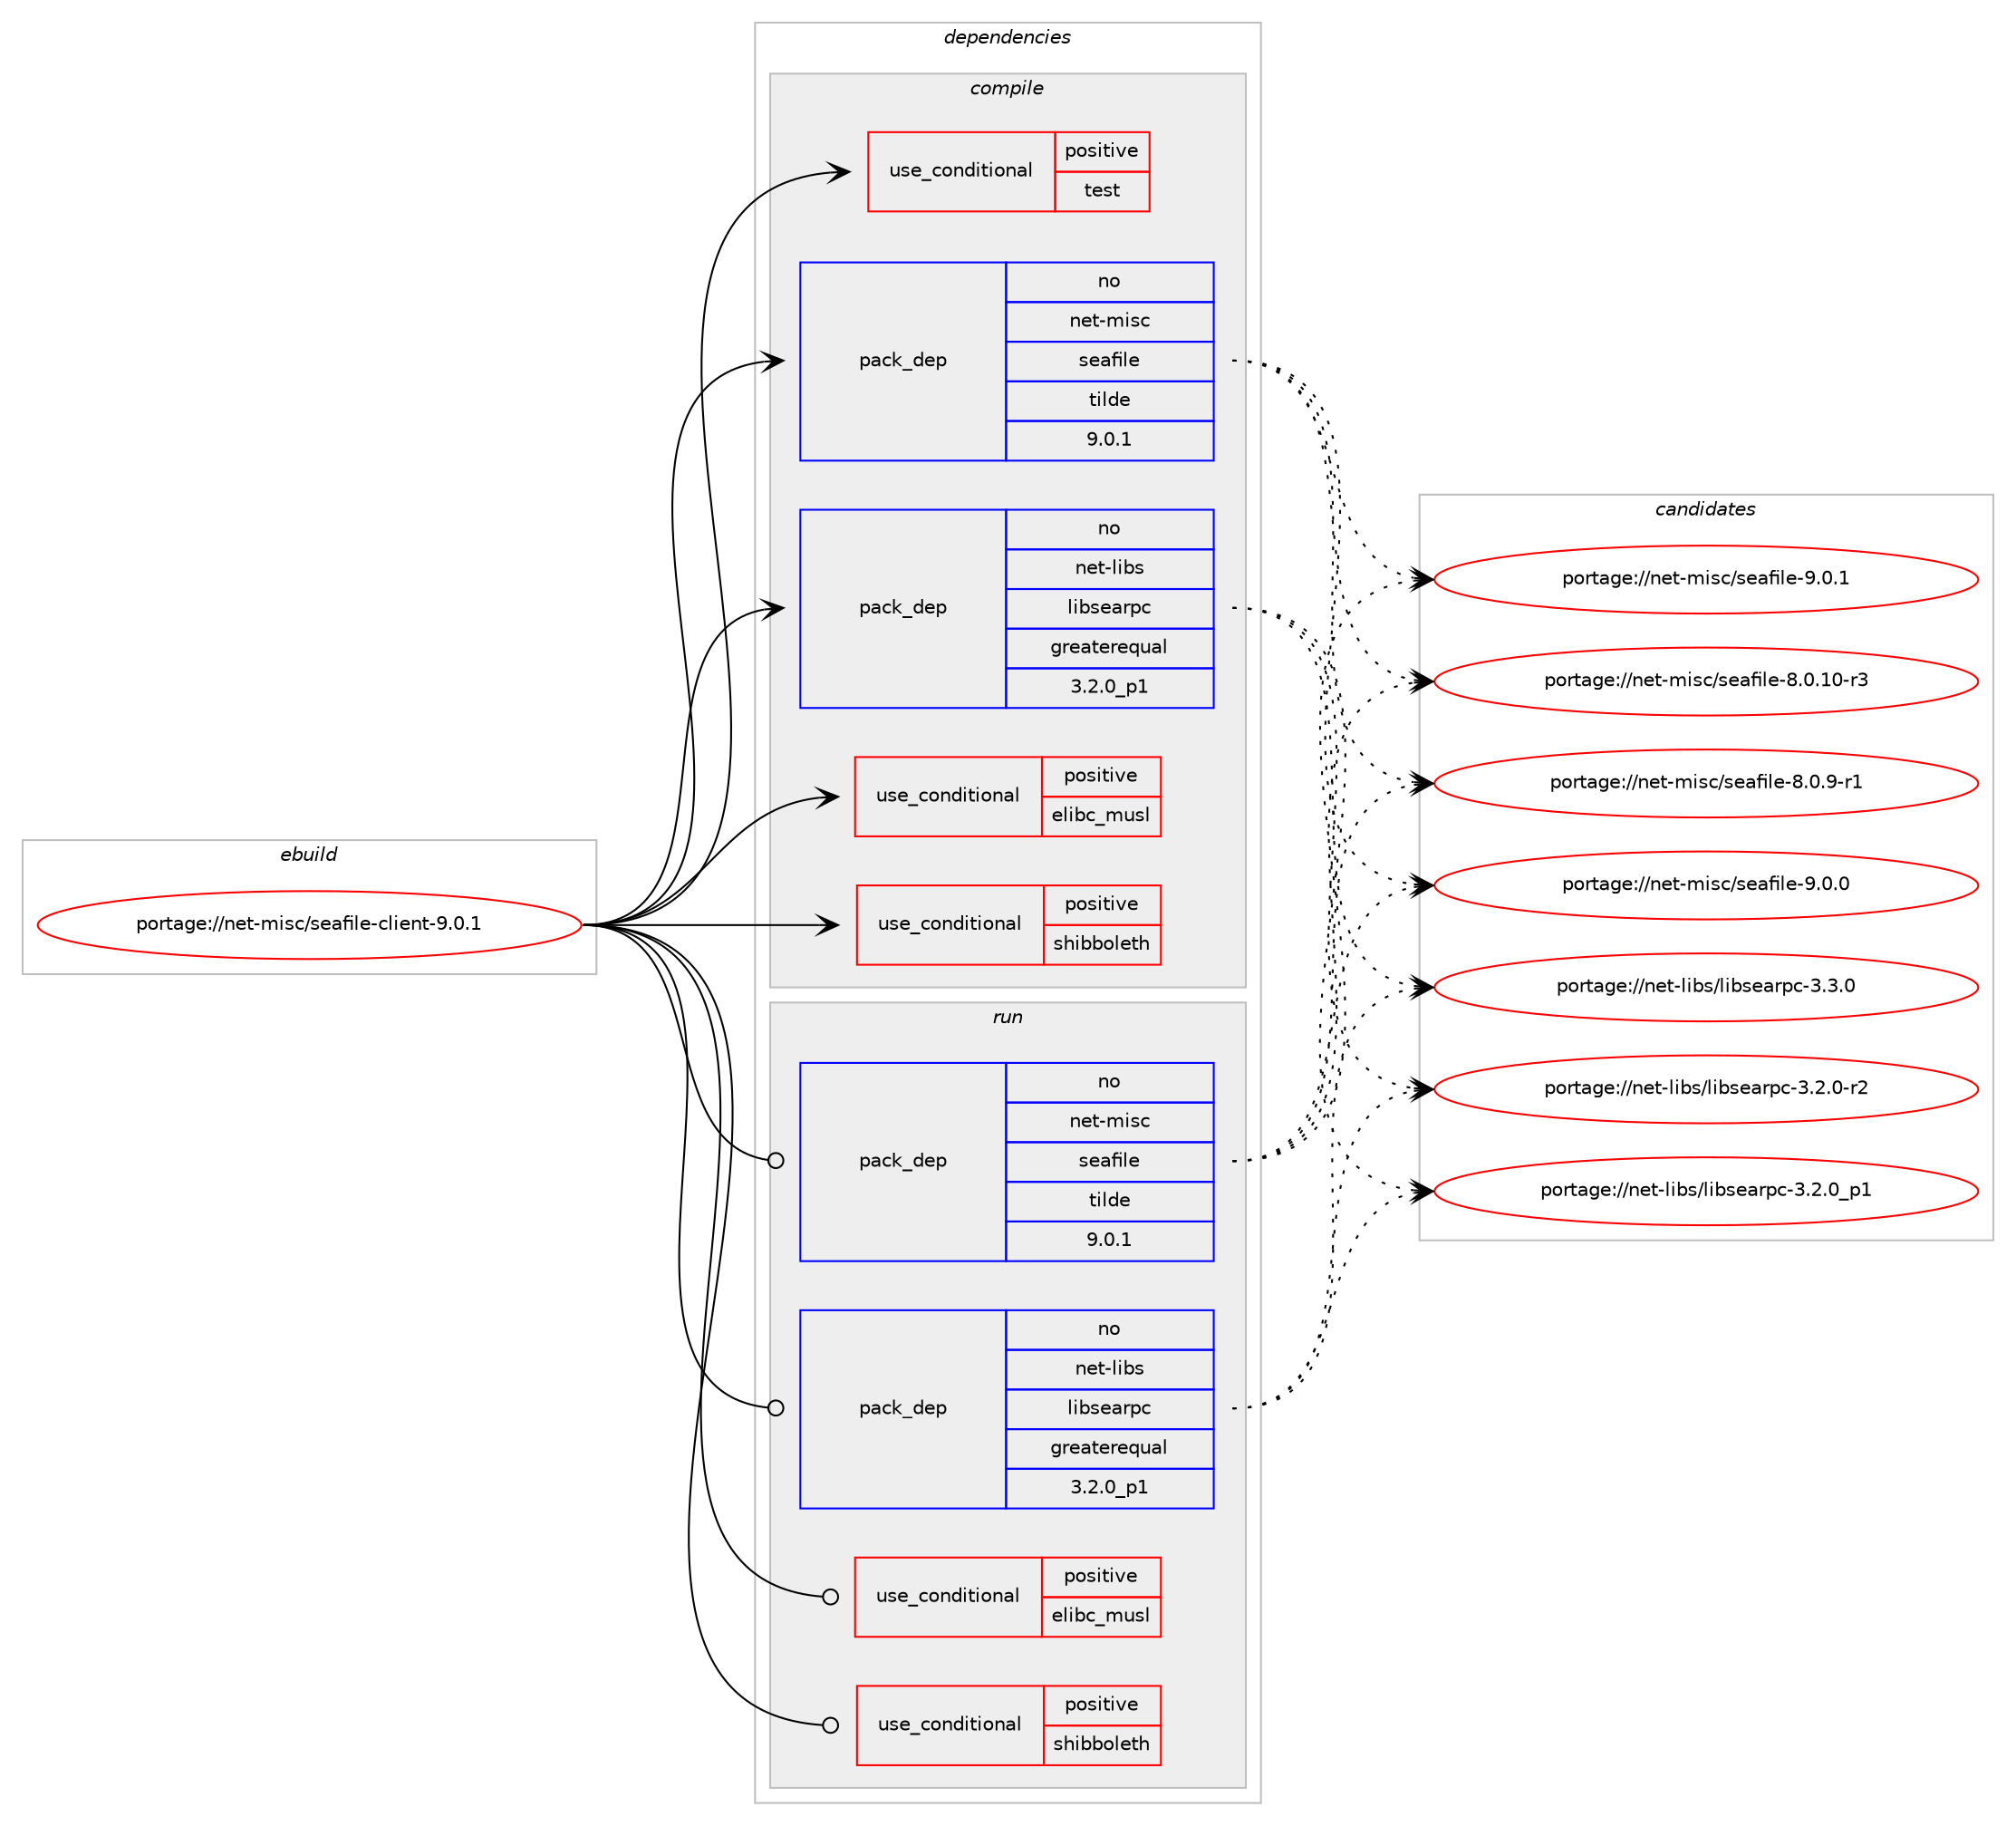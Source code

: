 digraph prolog {

# *************
# Graph options
# *************

newrank=true;
concentrate=true;
compound=true;
graph [rankdir=LR,fontname=Helvetica,fontsize=10,ranksep=1.5];#, ranksep=2.5, nodesep=0.2];
edge  [arrowhead=vee];
node  [fontname=Helvetica,fontsize=10];

# **********
# The ebuild
# **********

subgraph cluster_leftcol {
color=gray;
rank=same;
label=<<i>ebuild</i>>;
id [label="portage://net-misc/seafile-client-9.0.1", color=red, width=4, href="../net-misc/seafile-client-9.0.1.svg"];
}

# ****************
# The dependencies
# ****************

subgraph cluster_midcol {
color=gray;
label=<<i>dependencies</i>>;
subgraph cluster_compile {
fillcolor="#eeeeee";
style=filled;
label=<<i>compile</i>>;
subgraph cond48 {
dependency93 [label=<<TABLE BORDER="0" CELLBORDER="1" CELLSPACING="0" CELLPADDING="4"><TR><TD ROWSPAN="3" CELLPADDING="10">use_conditional</TD></TR><TR><TD>positive</TD></TR><TR><TD>elibc_musl</TD></TR></TABLE>>, shape=none, color=red];
# *** BEGIN UNKNOWN DEPENDENCY TYPE (TODO) ***
# dependency93 -> package_dependency(portage://net-misc/seafile-client-9.0.1,install,no,sys-libs,fts-standalone,none,[,,],[],[])
# *** END UNKNOWN DEPENDENCY TYPE (TODO) ***

}
id:e -> dependency93:w [weight=20,style="solid",arrowhead="vee"];
subgraph cond49 {
dependency94 [label=<<TABLE BORDER="0" CELLBORDER="1" CELLSPACING="0" CELLPADDING="4"><TR><TD ROWSPAN="3" CELLPADDING="10">use_conditional</TD></TR><TR><TD>positive</TD></TR><TR><TD>shibboleth</TD></TR></TABLE>>, shape=none, color=red];
# *** BEGIN UNKNOWN DEPENDENCY TYPE (TODO) ***
# dependency94 -> package_dependency(portage://net-misc/seafile-client-9.0.1,install,no,dev-qt,qtwebengine,none,[,,],[slot(5)],[use(enable(widgets),none)])
# *** END UNKNOWN DEPENDENCY TYPE (TODO) ***

}
id:e -> dependency94:w [weight=20,style="solid",arrowhead="vee"];
subgraph cond50 {
dependency95 [label=<<TABLE BORDER="0" CELLBORDER="1" CELLSPACING="0" CELLPADDING="4"><TR><TD ROWSPAN="3" CELLPADDING="10">use_conditional</TD></TR><TR><TD>positive</TD></TR><TR><TD>test</TD></TR></TABLE>>, shape=none, color=red];
# *** BEGIN UNKNOWN DEPENDENCY TYPE (TODO) ***
# dependency95 -> package_dependency(portage://net-misc/seafile-client-9.0.1,install,no,dev-qt,qttest,none,[,,],[slot(5)],[])
# *** END UNKNOWN DEPENDENCY TYPE (TODO) ***

}
id:e -> dependency95:w [weight=20,style="solid",arrowhead="vee"];
# *** BEGIN UNKNOWN DEPENDENCY TYPE (TODO) ***
# id -> package_dependency(portage://net-misc/seafile-client-9.0.1,install,no,dev-db,sqlite,none,[,,],[slot(3)],[])
# *** END UNKNOWN DEPENDENCY TYPE (TODO) ***

# *** BEGIN UNKNOWN DEPENDENCY TYPE (TODO) ***
# id -> package_dependency(portage://net-misc/seafile-client-9.0.1,install,no,dev-libs,glib,none,[,,],[slot(2)],[])
# *** END UNKNOWN DEPENDENCY TYPE (TODO) ***

# *** BEGIN UNKNOWN DEPENDENCY TYPE (TODO) ***
# id -> package_dependency(portage://net-misc/seafile-client-9.0.1,install,no,dev-libs,jansson,none,[,,],any_same_slot,[])
# *** END UNKNOWN DEPENDENCY TYPE (TODO) ***

# *** BEGIN UNKNOWN DEPENDENCY TYPE (TODO) ***
# id -> package_dependency(portage://net-misc/seafile-client-9.0.1,install,no,dev-libs,openssl,none,[,,],any_same_slot,[])
# *** END UNKNOWN DEPENDENCY TYPE (TODO) ***

# *** BEGIN UNKNOWN DEPENDENCY TYPE (TODO) ***
# id -> package_dependency(portage://net-misc/seafile-client-9.0.1,install,no,dev-qt,qtcore,none,[,,],[slot(5)],[])
# *** END UNKNOWN DEPENDENCY TYPE (TODO) ***

# *** BEGIN UNKNOWN DEPENDENCY TYPE (TODO) ***
# id -> package_dependency(portage://net-misc/seafile-client-9.0.1,install,no,dev-qt,qtdbus,none,[,,],[slot(5)],[])
# *** END UNKNOWN DEPENDENCY TYPE (TODO) ***

# *** BEGIN UNKNOWN DEPENDENCY TYPE (TODO) ***
# id -> package_dependency(portage://net-misc/seafile-client-9.0.1,install,no,dev-qt,qtgui,none,[,,],[slot(5)],[])
# *** END UNKNOWN DEPENDENCY TYPE (TODO) ***

# *** BEGIN UNKNOWN DEPENDENCY TYPE (TODO) ***
# id -> package_dependency(portage://net-misc/seafile-client-9.0.1,install,no,dev-qt,qtnetwork,none,[,,],[slot(5)],[])
# *** END UNKNOWN DEPENDENCY TYPE (TODO) ***

# *** BEGIN UNKNOWN DEPENDENCY TYPE (TODO) ***
# id -> package_dependency(portage://net-misc/seafile-client-9.0.1,install,no,dev-qt,qtwidgets,none,[,,],[slot(5)],[])
# *** END UNKNOWN DEPENDENCY TYPE (TODO) ***

subgraph pack46 {
dependency96 [label=<<TABLE BORDER="0" CELLBORDER="1" CELLSPACING="0" CELLPADDING="4" WIDTH="220"><TR><TD ROWSPAN="6" CELLPADDING="30">pack_dep</TD></TR><TR><TD WIDTH="110">no</TD></TR><TR><TD>net-libs</TD></TR><TR><TD>libsearpc</TD></TR><TR><TD>greaterequal</TD></TR><TR><TD>3.2.0_p1</TD></TR></TABLE>>, shape=none, color=blue];
}
id:e -> dependency96:w [weight=20,style="solid",arrowhead="vee"];
subgraph pack47 {
dependency97 [label=<<TABLE BORDER="0" CELLBORDER="1" CELLSPACING="0" CELLPADDING="4" WIDTH="220"><TR><TD ROWSPAN="6" CELLPADDING="30">pack_dep</TD></TR><TR><TD WIDTH="110">no</TD></TR><TR><TD>net-misc</TD></TR><TR><TD>seafile</TD></TR><TR><TD>tilde</TD></TR><TR><TD>9.0.1</TD></TR></TABLE>>, shape=none, color=blue];
}
id:e -> dependency97:w [weight=20,style="solid",arrowhead="vee"];
# *** BEGIN UNKNOWN DEPENDENCY TYPE (TODO) ***
# id -> package_dependency(portage://net-misc/seafile-client-9.0.1,install,no,sys-libs,zlib,none,[,,],[],[])
# *** END UNKNOWN DEPENDENCY TYPE (TODO) ***

# *** BEGIN UNKNOWN DEPENDENCY TYPE (TODO) ***
# id -> package_dependency(portage://net-misc/seafile-client-9.0.1,install,no,virtual,opengl,none,[,,],[],[])
# *** END UNKNOWN DEPENDENCY TYPE (TODO) ***

}
subgraph cluster_compileandrun {
fillcolor="#eeeeee";
style=filled;
label=<<i>compile and run</i>>;
}
subgraph cluster_run {
fillcolor="#eeeeee";
style=filled;
label=<<i>run</i>>;
subgraph cond51 {
dependency98 [label=<<TABLE BORDER="0" CELLBORDER="1" CELLSPACING="0" CELLPADDING="4"><TR><TD ROWSPAN="3" CELLPADDING="10">use_conditional</TD></TR><TR><TD>positive</TD></TR><TR><TD>elibc_musl</TD></TR></TABLE>>, shape=none, color=red];
# *** BEGIN UNKNOWN DEPENDENCY TYPE (TODO) ***
# dependency98 -> package_dependency(portage://net-misc/seafile-client-9.0.1,run,no,sys-libs,fts-standalone,none,[,,],[],[])
# *** END UNKNOWN DEPENDENCY TYPE (TODO) ***

}
id:e -> dependency98:w [weight=20,style="solid",arrowhead="odot"];
subgraph cond52 {
dependency99 [label=<<TABLE BORDER="0" CELLBORDER="1" CELLSPACING="0" CELLPADDING="4"><TR><TD ROWSPAN="3" CELLPADDING="10">use_conditional</TD></TR><TR><TD>positive</TD></TR><TR><TD>shibboleth</TD></TR></TABLE>>, shape=none, color=red];
# *** BEGIN UNKNOWN DEPENDENCY TYPE (TODO) ***
# dependency99 -> package_dependency(portage://net-misc/seafile-client-9.0.1,run,no,dev-qt,qtwebengine,none,[,,],[slot(5)],[use(enable(widgets),none)])
# *** END UNKNOWN DEPENDENCY TYPE (TODO) ***

}
id:e -> dependency99:w [weight=20,style="solid",arrowhead="odot"];
# *** BEGIN UNKNOWN DEPENDENCY TYPE (TODO) ***
# id -> package_dependency(portage://net-misc/seafile-client-9.0.1,run,no,dev-db,sqlite,none,[,,],[slot(3)],[])
# *** END UNKNOWN DEPENDENCY TYPE (TODO) ***

# *** BEGIN UNKNOWN DEPENDENCY TYPE (TODO) ***
# id -> package_dependency(portage://net-misc/seafile-client-9.0.1,run,no,dev-libs,glib,none,[,,],[slot(2)],[])
# *** END UNKNOWN DEPENDENCY TYPE (TODO) ***

# *** BEGIN UNKNOWN DEPENDENCY TYPE (TODO) ***
# id -> package_dependency(portage://net-misc/seafile-client-9.0.1,run,no,dev-libs,jansson,none,[,,],any_same_slot,[])
# *** END UNKNOWN DEPENDENCY TYPE (TODO) ***

# *** BEGIN UNKNOWN DEPENDENCY TYPE (TODO) ***
# id -> package_dependency(portage://net-misc/seafile-client-9.0.1,run,no,dev-libs,openssl,none,[,,],any_same_slot,[])
# *** END UNKNOWN DEPENDENCY TYPE (TODO) ***

# *** BEGIN UNKNOWN DEPENDENCY TYPE (TODO) ***
# id -> package_dependency(portage://net-misc/seafile-client-9.0.1,run,no,dev-qt,qtcore,none,[,,],[slot(5)],[])
# *** END UNKNOWN DEPENDENCY TYPE (TODO) ***

# *** BEGIN UNKNOWN DEPENDENCY TYPE (TODO) ***
# id -> package_dependency(portage://net-misc/seafile-client-9.0.1,run,no,dev-qt,qtdbus,none,[,,],[slot(5)],[])
# *** END UNKNOWN DEPENDENCY TYPE (TODO) ***

# *** BEGIN UNKNOWN DEPENDENCY TYPE (TODO) ***
# id -> package_dependency(portage://net-misc/seafile-client-9.0.1,run,no,dev-qt,qtgui,none,[,,],[slot(5)],[])
# *** END UNKNOWN DEPENDENCY TYPE (TODO) ***

# *** BEGIN UNKNOWN DEPENDENCY TYPE (TODO) ***
# id -> package_dependency(portage://net-misc/seafile-client-9.0.1,run,no,dev-qt,qtnetwork,none,[,,],[slot(5)],[])
# *** END UNKNOWN DEPENDENCY TYPE (TODO) ***

# *** BEGIN UNKNOWN DEPENDENCY TYPE (TODO) ***
# id -> package_dependency(portage://net-misc/seafile-client-9.0.1,run,no,dev-qt,qtwidgets,none,[,,],[slot(5)],[])
# *** END UNKNOWN DEPENDENCY TYPE (TODO) ***

subgraph pack48 {
dependency100 [label=<<TABLE BORDER="0" CELLBORDER="1" CELLSPACING="0" CELLPADDING="4" WIDTH="220"><TR><TD ROWSPAN="6" CELLPADDING="30">pack_dep</TD></TR><TR><TD WIDTH="110">no</TD></TR><TR><TD>net-libs</TD></TR><TR><TD>libsearpc</TD></TR><TR><TD>greaterequal</TD></TR><TR><TD>3.2.0_p1</TD></TR></TABLE>>, shape=none, color=blue];
}
id:e -> dependency100:w [weight=20,style="solid",arrowhead="odot"];
subgraph pack49 {
dependency101 [label=<<TABLE BORDER="0" CELLBORDER="1" CELLSPACING="0" CELLPADDING="4" WIDTH="220"><TR><TD ROWSPAN="6" CELLPADDING="30">pack_dep</TD></TR><TR><TD WIDTH="110">no</TD></TR><TR><TD>net-misc</TD></TR><TR><TD>seafile</TD></TR><TR><TD>tilde</TD></TR><TR><TD>9.0.1</TD></TR></TABLE>>, shape=none, color=blue];
}
id:e -> dependency101:w [weight=20,style="solid",arrowhead="odot"];
# *** BEGIN UNKNOWN DEPENDENCY TYPE (TODO) ***
# id -> package_dependency(portage://net-misc/seafile-client-9.0.1,run,no,sys-libs,zlib,none,[,,],[],[])
# *** END UNKNOWN DEPENDENCY TYPE (TODO) ***

# *** BEGIN UNKNOWN DEPENDENCY TYPE (TODO) ***
# id -> package_dependency(portage://net-misc/seafile-client-9.0.1,run,no,virtual,opengl,none,[,,],[],[])
# *** END UNKNOWN DEPENDENCY TYPE (TODO) ***

}
}

# **************
# The candidates
# **************

subgraph cluster_choices {
rank=same;
color=gray;
label=<<i>candidates</i>>;

subgraph choice46 {
color=black;
nodesep=1;
choice1101011164510810598115471081059811510197114112994551465046484511450 [label="portage://net-libs/libsearpc-3.2.0-r2", color=red, width=4,href="../net-libs/libsearpc-3.2.0-r2.svg"];
choice1101011164510810598115471081059811510197114112994551465046489511249 [label="portage://net-libs/libsearpc-3.2.0_p1", color=red, width=4,href="../net-libs/libsearpc-3.2.0_p1.svg"];
choice110101116451081059811547108105981151019711411299455146514648 [label="portage://net-libs/libsearpc-3.3.0", color=red, width=4,href="../net-libs/libsearpc-3.3.0.svg"];
dependency96:e -> choice1101011164510810598115471081059811510197114112994551465046484511450:w [style=dotted,weight="100"];
dependency96:e -> choice1101011164510810598115471081059811510197114112994551465046489511249:w [style=dotted,weight="100"];
dependency96:e -> choice110101116451081059811547108105981151019711411299455146514648:w [style=dotted,weight="100"];
}
subgraph choice47 {
color=black;
nodesep=1;
choice11010111645109105115994711510197102105108101455646484649484511451 [label="portage://net-misc/seafile-8.0.10-r3", color=red, width=4,href="../net-misc/seafile-8.0.10-r3.svg"];
choice110101116451091051159947115101971021051081014556464846574511449 [label="portage://net-misc/seafile-8.0.9-r1", color=red, width=4,href="../net-misc/seafile-8.0.9-r1.svg"];
choice11010111645109105115994711510197102105108101455746484648 [label="portage://net-misc/seafile-9.0.0", color=red, width=4,href="../net-misc/seafile-9.0.0.svg"];
choice11010111645109105115994711510197102105108101455746484649 [label="portage://net-misc/seafile-9.0.1", color=red, width=4,href="../net-misc/seafile-9.0.1.svg"];
dependency97:e -> choice11010111645109105115994711510197102105108101455646484649484511451:w [style=dotted,weight="100"];
dependency97:e -> choice110101116451091051159947115101971021051081014556464846574511449:w [style=dotted,weight="100"];
dependency97:e -> choice11010111645109105115994711510197102105108101455746484648:w [style=dotted,weight="100"];
dependency97:e -> choice11010111645109105115994711510197102105108101455746484649:w [style=dotted,weight="100"];
}
subgraph choice48 {
color=black;
nodesep=1;
choice1101011164510810598115471081059811510197114112994551465046484511450 [label="portage://net-libs/libsearpc-3.2.0-r2", color=red, width=4,href="../net-libs/libsearpc-3.2.0-r2.svg"];
choice1101011164510810598115471081059811510197114112994551465046489511249 [label="portage://net-libs/libsearpc-3.2.0_p1", color=red, width=4,href="../net-libs/libsearpc-3.2.0_p1.svg"];
choice110101116451081059811547108105981151019711411299455146514648 [label="portage://net-libs/libsearpc-3.3.0", color=red, width=4,href="../net-libs/libsearpc-3.3.0.svg"];
dependency100:e -> choice1101011164510810598115471081059811510197114112994551465046484511450:w [style=dotted,weight="100"];
dependency100:e -> choice1101011164510810598115471081059811510197114112994551465046489511249:w [style=dotted,weight="100"];
dependency100:e -> choice110101116451081059811547108105981151019711411299455146514648:w [style=dotted,weight="100"];
}
subgraph choice49 {
color=black;
nodesep=1;
choice11010111645109105115994711510197102105108101455646484649484511451 [label="portage://net-misc/seafile-8.0.10-r3", color=red, width=4,href="../net-misc/seafile-8.0.10-r3.svg"];
choice110101116451091051159947115101971021051081014556464846574511449 [label="portage://net-misc/seafile-8.0.9-r1", color=red, width=4,href="../net-misc/seafile-8.0.9-r1.svg"];
choice11010111645109105115994711510197102105108101455746484648 [label="portage://net-misc/seafile-9.0.0", color=red, width=4,href="../net-misc/seafile-9.0.0.svg"];
choice11010111645109105115994711510197102105108101455746484649 [label="portage://net-misc/seafile-9.0.1", color=red, width=4,href="../net-misc/seafile-9.0.1.svg"];
dependency101:e -> choice11010111645109105115994711510197102105108101455646484649484511451:w [style=dotted,weight="100"];
dependency101:e -> choice110101116451091051159947115101971021051081014556464846574511449:w [style=dotted,weight="100"];
dependency101:e -> choice11010111645109105115994711510197102105108101455746484648:w [style=dotted,weight="100"];
dependency101:e -> choice11010111645109105115994711510197102105108101455746484649:w [style=dotted,weight="100"];
}
}

}
